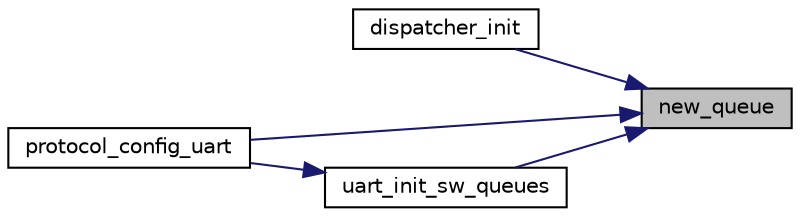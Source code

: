 digraph "new_queue"
{
 // LATEX_PDF_SIZE
  edge [fontname="Helvetica",fontsize="10",labelfontname="Helvetica",labelfontsize="10"];
  node [fontname="Helvetica",fontsize="10",shape=record];
  rankdir="RL";
  Node1 [label="new_queue",height=0.2,width=0.4,color="black", fillcolor="grey75", style="filled", fontcolor="black",tooltip="Initializes of a new queue."];
  Node1 -> Node2 [dir="back",color="midnightblue",fontsize="10",style="solid",fontname="Helvetica"];
  Node2 [label="dispatcher_init",height=0.2,width=0.4,color="black", fillcolor="white", style="filled",URL="$group__dispatcher.html#ga1422eac167c82252d0b953a295f494f5",tooltip="Initializes the dispatcher, creating an event queue."];
  Node1 -> Node3 [dir="back",color="midnightblue",fontsize="10",style="solid",fontname="Helvetica"];
  Node3 [label="protocol_config_uart",height=0.2,width=0.4,color="black", fillcolor="white", style="filled",URL="$group__protocol.html#ga1b4d0d201e93a7bdf1aaeb6766e304ea",tooltip="Configures the serial port and protocol queues to start communication."];
  Node1 -> Node4 [dir="back",color="midnightblue",fontsize="10",style="solid",fontname="Helvetica"];
  Node4 [label="uart_init_sw_queues",height=0.2,width=0.4,color="black", fillcolor="white", style="filled",URL="$group__uart.html#gac3d220a27d08a43a58c904f3f2113d14",tooltip="Initializes serial port software queues."];
  Node4 -> Node3 [dir="back",color="midnightblue",fontsize="10",style="solid",fontname="Helvetica"];
}
